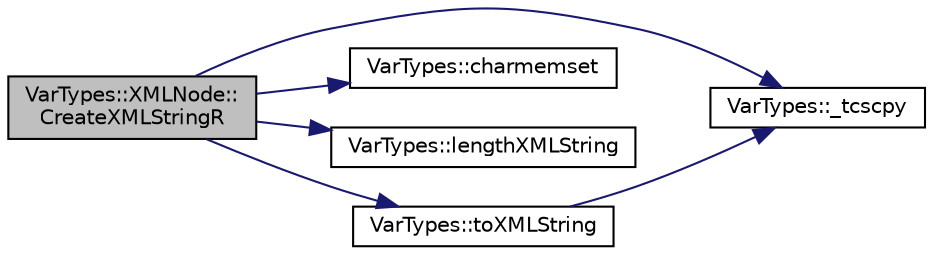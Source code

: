 digraph "VarTypes::XMLNode::CreateXMLStringR"
{
 // INTERACTIVE_SVG=YES
  edge [fontname="Helvetica",fontsize="10",labelfontname="Helvetica",labelfontsize="10"];
  node [fontname="Helvetica",fontsize="10",shape=record];
  rankdir="LR";
  Node1 [label="VarTypes::XMLNode::\lCreateXMLStringR",height=0.2,width=0.4,color="black", fillcolor="grey75", style="filled", fontcolor="black"];
  Node1 -> Node2 [color="midnightblue",fontsize="10",style="solid",fontname="Helvetica"];
  Node2 [label="VarTypes::_tcscpy",height=0.2,width=0.4,color="black", fillcolor="white", style="filled",URL="$d1/dde/namespace_var_types.html#a6fff4e7b88089652d2d8ade07bbe0df7"];
  Node1 -> Node3 [color="midnightblue",fontsize="10",style="solid",fontname="Helvetica"];
  Node3 [label="VarTypes::charmemset",height=0.2,width=0.4,color="black", fillcolor="white", style="filled",URL="$d1/dde/namespace_var_types.html#a4e56a48a705434f3b626c25ac1354095"];
  Node1 -> Node4 [color="midnightblue",fontsize="10",style="solid",fontname="Helvetica"];
  Node4 [label="VarTypes::lengthXMLString",height=0.2,width=0.4,color="black", fillcolor="white", style="filled",URL="$d1/dde/namespace_var_types.html#a9174633a1fde3b62729de285fe4756c1"];
  Node1 -> Node5 [color="midnightblue",fontsize="10",style="solid",fontname="Helvetica"];
  Node5 [label="VarTypes::toXMLString",height=0.2,width=0.4,color="black", fillcolor="white", style="filled",URL="$d1/dde/namespace_var_types.html#a9897a2d71d93b68074df9f32d77f5eb8"];
  Node5 -> Node2 [color="midnightblue",fontsize="10",style="solid",fontname="Helvetica"];
}
